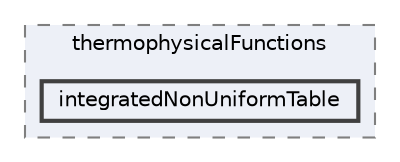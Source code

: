 digraph "src/thermophysicalModels/thermophysicalProperties/thermophysicalFunctions/integratedNonUniformTable"
{
 // LATEX_PDF_SIZE
  bgcolor="transparent";
  edge [fontname=Helvetica,fontsize=10,labelfontname=Helvetica,labelfontsize=10];
  node [fontname=Helvetica,fontsize=10,shape=box,height=0.2,width=0.4];
  compound=true
  subgraph clusterdir_27325e2ddd74e88cbda26832a28f3aa6 {
    graph [ bgcolor="#edf0f7", pencolor="grey50", label="thermophysicalFunctions", fontname=Helvetica,fontsize=10 style="filled,dashed", URL="dir_27325e2ddd74e88cbda26832a28f3aa6.html",tooltip=""]
  dir_23a44b3534a5d5ddd169b5939bc0ceeb [label="integratedNonUniformTable", fillcolor="#edf0f7", color="grey25", style="filled,bold", URL="dir_23a44b3534a5d5ddd169b5939bc0ceeb.html",tooltip=""];
  }
}
